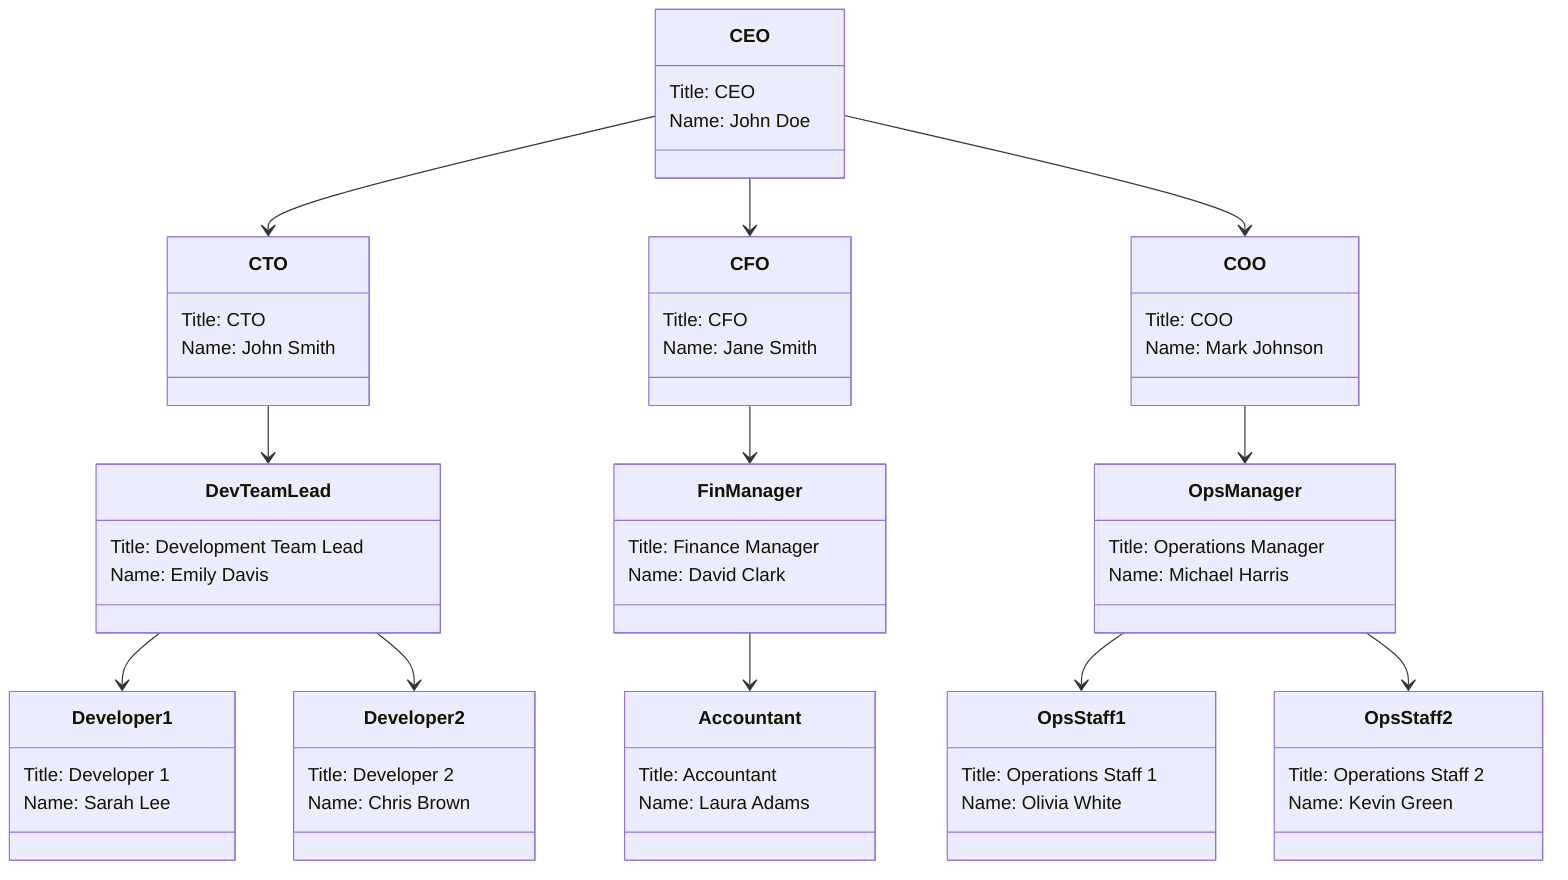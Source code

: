 classDiagram
    class CEO {
        Title: CEO
        Name: John Doe
    }

    class CTO {
        Title: CTO
        Name: John Smith
    }

    class CFO {
        Title: CFO
        Name: Jane Smith
    }

    class COO {
        Title: COO
        Name: Mark Johnson
    }

    class DevTeamLead {
        Title: Development Team Lead
        Name: Emily Davis
    }

    class Developer1 {
        Title: Developer 1
        Name: Sarah Lee
    }

    class Developer2 {
        Title: Developer 2
        Name: Chris Brown
    }

    class FinManager {
        Title: Finance Manager
        Name: David Clark
    }

    class Accountant {
        Title: Accountant
        Name: Laura Adams
    }

    class OpsManager {
        Title: Operations Manager
        Name: Michael Harris
    }

    class OpsStaff1 {
        Title: Operations Staff 1
        Name: Olivia White
    }

    class OpsStaff2 {
        Title: Operations Staff 2
        Name: Kevin Green
    }

    CEO --> CTO
    CEO --> CFO
    CEO --> COO
    CTO --> DevTeamLead
    DevTeamLead --> Developer1
    DevTeamLead --> Developer2
    CFO --> FinManager
    FinManager --> Accountant
    COO --> OpsManager
    OpsManager --> OpsStaff1
    OpsManager --> OpsStaff2